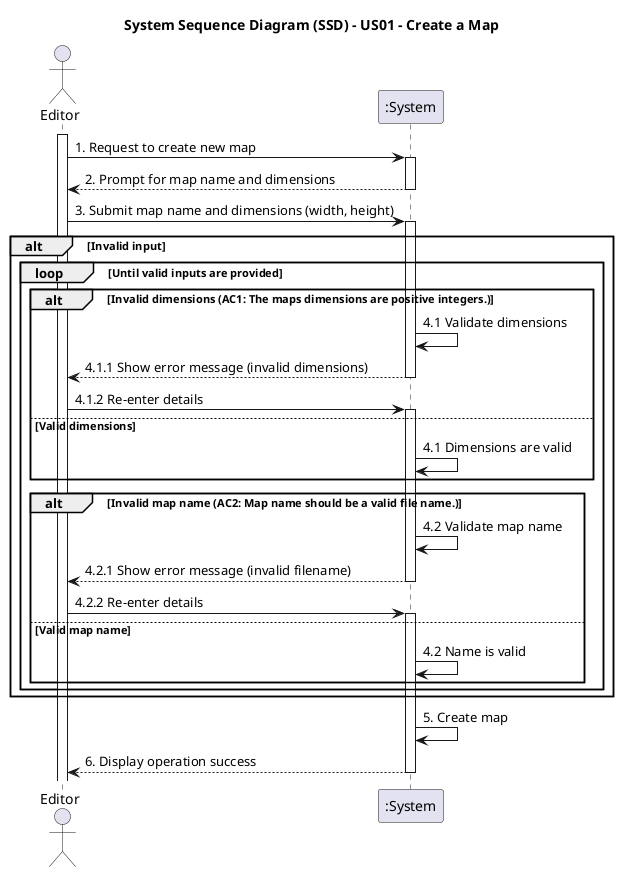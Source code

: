@startuml

actor Editor
participant ":System" as System
title: System Sequence Diagram (SSD) - US01 - Create a Map

activate Editor

    Editor -> System : 1. Request to create new map
    activate System
    System --> Editor : 2. Prompt for map name and dimensions
    deactivate System

    Editor -> System : 3. Submit map name and dimensions (width, height)
    activate System

    alt Invalid input
        loop Until valid inputs are provided
            alt Invalid dimensions (AC1: The maps dimensions are positive integers.)
                System -> System : 4.1 Validate dimensions
                System --> Editor : 4.1.1 Show error message (invalid dimensions)
                deactivate System
                Editor -> System : 4.1.2 Re-enter details
                activate System
            else Valid dimensions
                System -> System : 4.1 Dimensions are valid
            end

            alt Invalid map name (AC2: Map name should be a valid file name.)
                System -> System : 4.2 Validate map name
                System --> Editor : 4.2.1 Show error message (invalid filename)
                deactivate System
                Editor -> System : 4.2.2 Re-enter details
                activate System
            else Valid map name
                System -> System : 4.2 Name is valid
            end
        end
    end

    System -> System : 5. Create map
    System --> Editor : 6. Display operation success
    deactivate System

@enduml
